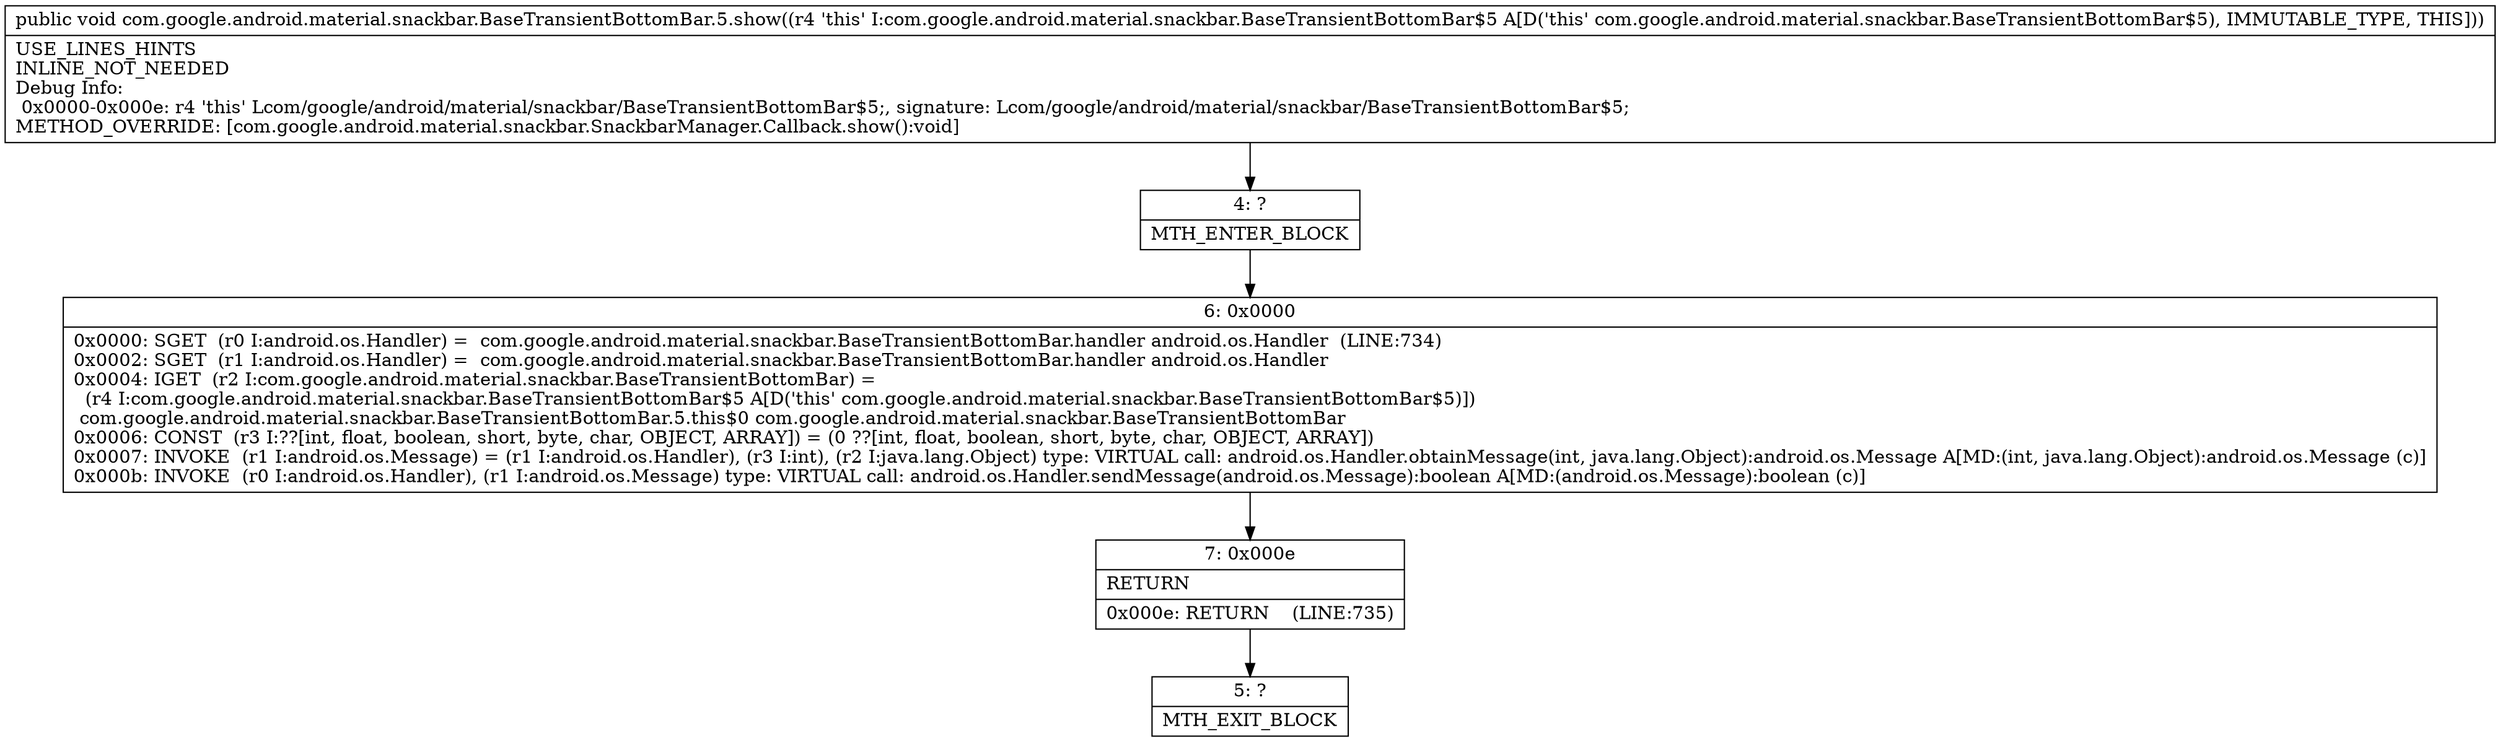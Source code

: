 digraph "CFG forcom.google.android.material.snackbar.BaseTransientBottomBar.5.show()V" {
Node_4 [shape=record,label="{4\:\ ?|MTH_ENTER_BLOCK\l}"];
Node_6 [shape=record,label="{6\:\ 0x0000|0x0000: SGET  (r0 I:android.os.Handler) =  com.google.android.material.snackbar.BaseTransientBottomBar.handler android.os.Handler  (LINE:734)\l0x0002: SGET  (r1 I:android.os.Handler) =  com.google.android.material.snackbar.BaseTransientBottomBar.handler android.os.Handler \l0x0004: IGET  (r2 I:com.google.android.material.snackbar.BaseTransientBottomBar) = \l  (r4 I:com.google.android.material.snackbar.BaseTransientBottomBar$5 A[D('this' com.google.android.material.snackbar.BaseTransientBottomBar$5)])\l com.google.android.material.snackbar.BaseTransientBottomBar.5.this$0 com.google.android.material.snackbar.BaseTransientBottomBar \l0x0006: CONST  (r3 I:??[int, float, boolean, short, byte, char, OBJECT, ARRAY]) = (0 ??[int, float, boolean, short, byte, char, OBJECT, ARRAY]) \l0x0007: INVOKE  (r1 I:android.os.Message) = (r1 I:android.os.Handler), (r3 I:int), (r2 I:java.lang.Object) type: VIRTUAL call: android.os.Handler.obtainMessage(int, java.lang.Object):android.os.Message A[MD:(int, java.lang.Object):android.os.Message (c)]\l0x000b: INVOKE  (r0 I:android.os.Handler), (r1 I:android.os.Message) type: VIRTUAL call: android.os.Handler.sendMessage(android.os.Message):boolean A[MD:(android.os.Message):boolean (c)]\l}"];
Node_7 [shape=record,label="{7\:\ 0x000e|RETURN\l|0x000e: RETURN    (LINE:735)\l}"];
Node_5 [shape=record,label="{5\:\ ?|MTH_EXIT_BLOCK\l}"];
MethodNode[shape=record,label="{public void com.google.android.material.snackbar.BaseTransientBottomBar.5.show((r4 'this' I:com.google.android.material.snackbar.BaseTransientBottomBar$5 A[D('this' com.google.android.material.snackbar.BaseTransientBottomBar$5), IMMUTABLE_TYPE, THIS]))  | USE_LINES_HINTS\lINLINE_NOT_NEEDED\lDebug Info:\l  0x0000\-0x000e: r4 'this' Lcom\/google\/android\/material\/snackbar\/BaseTransientBottomBar$5;, signature: Lcom\/google\/android\/material\/snackbar\/BaseTransientBottomBar$5;\lMETHOD_OVERRIDE: [com.google.android.material.snackbar.SnackbarManager.Callback.show():void]\l}"];
MethodNode -> Node_4;Node_4 -> Node_6;
Node_6 -> Node_7;
Node_7 -> Node_5;
}

